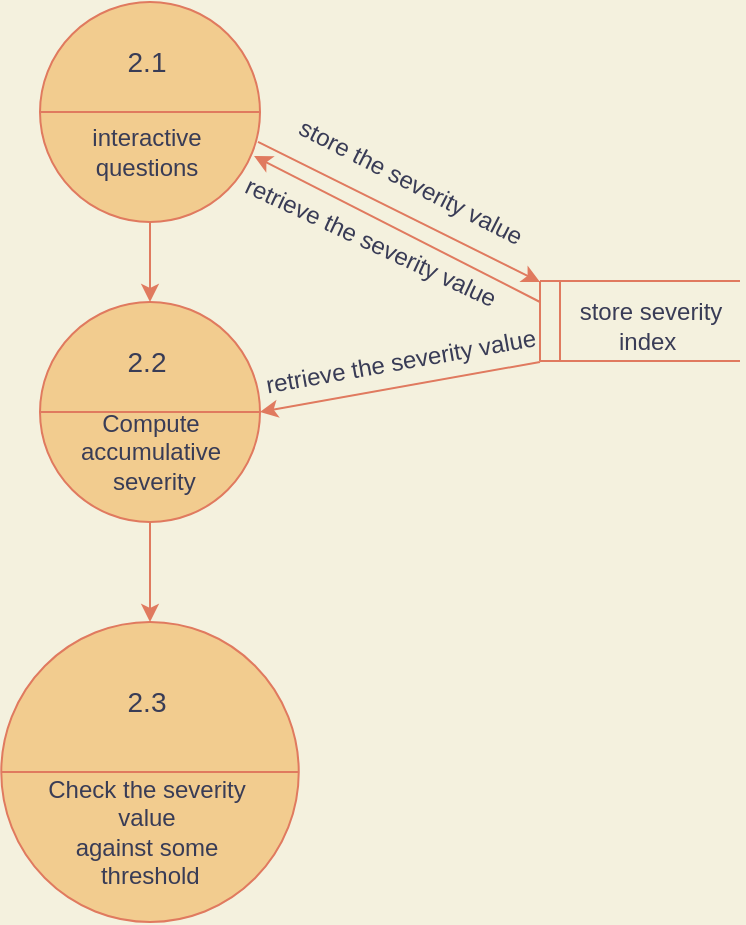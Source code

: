 <mxfile version="15.5.9" type="device"><diagram id="M4UeRgIRiExPcwXkE8v9" name="Page-1"><mxGraphModel dx="868" dy="1550" grid="1" gridSize="10" guides="1" tooltips="1" connect="1" arrows="1" fold="1" page="1" pageScale="1" pageWidth="850" pageHeight="1100" background="#F4F1DE" math="0" shadow="0"><root><mxCell id="0"/><mxCell id="1" parent="0"/><mxCell id="QLk8em8RytqH4QZetWTl-5" value="" style="endArrow=none;html=1;rounded=0;labelBackgroundColor=#F4F1DE;strokeColor=#E07A5F;fontColor=#393C56;" parent="1" edge="1"><mxGeometry width="50" height="50" relative="1" as="geometry"><mxPoint x="800" y="139.5" as="sourcePoint"/><mxPoint x="900" y="139.5" as="targetPoint"/></mxGeometry></mxCell><mxCell id="QLk8em8RytqH4QZetWTl-6" value="" style="endArrow=none;html=1;rounded=0;labelBackgroundColor=#F4F1DE;strokeColor=#E07A5F;fontColor=#393C56;" parent="1" edge="1"><mxGeometry width="50" height="50" relative="1" as="geometry"><mxPoint x="800" y="99.5" as="sourcePoint"/><mxPoint x="900" y="99.5" as="targetPoint"/></mxGeometry></mxCell><mxCell id="QLk8em8RytqH4QZetWTl-7" value="" style="endArrow=none;html=1;rounded=0;labelBackgroundColor=#F4F1DE;strokeColor=#E07A5F;fontColor=#393C56;" parent="1" edge="1"><mxGeometry width="50" height="50" relative="1" as="geometry"><mxPoint x="800" y="139.5" as="sourcePoint"/><mxPoint x="800" y="99.5" as="targetPoint"/></mxGeometry></mxCell><mxCell id="QLk8em8RytqH4QZetWTl-8" value="" style="endArrow=none;html=1;rounded=0;labelBackgroundColor=#F4F1DE;strokeColor=#E07A5F;fontColor=#393C56;" parent="1" edge="1"><mxGeometry width="50" height="50" relative="1" as="geometry"><mxPoint x="810" y="139.5" as="sourcePoint"/><mxPoint x="810" y="99.5" as="targetPoint"/></mxGeometry></mxCell><mxCell id="QLk8em8RytqH4QZetWTl-9" value="&lt;br&gt;store severity&lt;br&gt;index&amp;nbsp;" style="text;html=1;align=center;verticalAlign=middle;resizable=0;points=[];autosize=1;strokeColor=none;fillColor=none;fontColor=#393C56;" parent="1" vertex="1"><mxGeometry x="810" y="90" width="90" height="50" as="geometry"/></mxCell><mxCell id="QLk8em8RytqH4QZetWTl-10" value="" style="endArrow=classic;html=1;rounded=0;exitX=0.991;exitY=0.636;exitDx=0;exitDy=0;exitPerimeter=0;labelBackgroundColor=#F4F1DE;strokeColor=#E07A5F;fontColor=#393C56;" parent="1" source="QLk8em8RytqH4QZetWTl-25" edge="1"><mxGeometry width="50" height="50" relative="1" as="geometry"><mxPoint x="680" y="40" as="sourcePoint"/><mxPoint x="800" y="100" as="targetPoint"/></mxGeometry></mxCell><mxCell id="QLk8em8RytqH4QZetWTl-11" value="" style="endArrow=classic;html=1;rounded=0;entryX=0.973;entryY=0.7;entryDx=0;entryDy=0;entryPerimeter=0;labelBackgroundColor=#F4F1DE;strokeColor=#E07A5F;fontColor=#393C56;" parent="1" target="QLk8em8RytqH4QZetWTl-25" edge="1"><mxGeometry width="50" height="50" relative="1" as="geometry"><mxPoint x="800" y="110" as="sourcePoint"/><mxPoint x="680" y="50" as="targetPoint"/></mxGeometry></mxCell><mxCell id="QLk8em8RytqH4QZetWTl-12" value="store the severity value" style="text;html=1;align=center;verticalAlign=middle;resizable=0;points=[];autosize=1;strokeColor=none;fillColor=none;rotation=27;fontColor=#393C56;" parent="1" vertex="1"><mxGeometry x="665" y="40" width="140" height="20" as="geometry"/></mxCell><mxCell id="QLk8em8RytqH4QZetWTl-14" value="retrieve the severity value" style="text;html=1;align=center;verticalAlign=middle;resizable=0;points=[];autosize=1;strokeColor=none;fillColor=none;rotation=25;fontColor=#393C56;" parent="1" vertex="1"><mxGeometry x="640" y="70" width="150" height="20" as="geometry"/></mxCell><mxCell id="QLk8em8RytqH4QZetWTl-23" value="" style="endArrow=classic;html=1;rounded=0;entryX=1;entryY=0.5;entryDx=0;entryDy=0;labelBackgroundColor=#F4F1DE;strokeColor=#E07A5F;fontColor=#393C56;" parent="1" target="QLk8em8RytqH4QZetWTl-27" edge="1"><mxGeometry width="50" height="50" relative="1" as="geometry"><mxPoint x="800" y="140" as="sourcePoint"/><mxPoint x="680" y="160" as="targetPoint"/></mxGeometry></mxCell><mxCell id="QLk8em8RytqH4QZetWTl-25" value="" style="shape=lineEllipse;perimeter=ellipsePerimeter;whiteSpace=wrap;html=1;backgroundOutline=1;fillColor=#F2CC8F;strokeColor=#E07A5F;fontColor=#393C56;" parent="1" vertex="1"><mxGeometry x="550" y="-40" width="110" height="110" as="geometry"/></mxCell><mxCell id="QLk8em8RytqH4QZetWTl-26" value="&lt;span&gt;interactive&lt;/span&gt;&lt;br&gt;&lt;span&gt;questions&lt;/span&gt;" style="text;html=1;align=center;verticalAlign=middle;resizable=0;points=[];autosize=1;strokeColor=none;fillColor=none;fontColor=#393C56;" parent="1" vertex="1"><mxGeometry x="568.13" y="20" width="70" height="30" as="geometry"/></mxCell><mxCell id="QLk8em8RytqH4QZetWTl-27" value="" style="shape=lineEllipse;perimeter=ellipsePerimeter;whiteSpace=wrap;html=1;backgroundOutline=1;fillColor=#F2CC8F;strokeColor=#E07A5F;fontColor=#393C56;" parent="1" vertex="1"><mxGeometry x="550" y="110" width="110" height="110" as="geometry"/></mxCell><mxCell id="QLk8em8RytqH4QZetWTl-28" value="&lt;span&gt;Compute &lt;br&gt;accumulative &lt;br&gt;&amp;nbsp; severity&amp;nbsp;&lt;/span&gt;" style="text;html=1;align=center;verticalAlign=middle;resizable=0;points=[];autosize=1;strokeColor=none;fillColor=none;fontColor=#393C56;glass=1;" parent="1" vertex="1"><mxGeometry x="560.01" y="160" width="90" height="50" as="geometry"/></mxCell><mxCell id="QLk8em8RytqH4QZetWTl-29" value="" style="shape=lineEllipse;perimeter=ellipsePerimeter;whiteSpace=wrap;html=1;backgroundOutline=1;fillColor=#F2CC8F;strokeColor=#E07A5F;fontColor=#393C56;" parent="1" vertex="1"><mxGeometry x="530.63" y="270" width="148.75" height="150" as="geometry"/></mxCell><mxCell id="QLk8em8RytqH4QZetWTl-30" value="" style="endArrow=classic;html=1;rounded=0;exitX=0.5;exitY=1;exitDx=0;exitDy=0;entryX=0.5;entryY=0;entryDx=0;entryDy=0;labelBackgroundColor=#F4F1DE;strokeColor=#E07A5F;fontColor=#393C56;" parent="1" source="QLk8em8RytqH4QZetWTl-25" target="QLk8em8RytqH4QZetWTl-27" edge="1"><mxGeometry width="50" height="50" relative="1" as="geometry"><mxPoint x="580" y="160" as="sourcePoint"/><mxPoint x="630" y="110" as="targetPoint"/></mxGeometry></mxCell><mxCell id="QLk8em8RytqH4QZetWTl-31" value="retrieve the severity value" style="text;html=1;align=center;verticalAlign=middle;resizable=0;points=[];autosize=1;strokeColor=none;fillColor=none;rotation=-10;fontColor=#393C56;" parent="1" vertex="1"><mxGeometry x="655" y="130" width="150" height="20" as="geometry"/></mxCell><mxCell id="QLk8em8RytqH4QZetWTl-32" value="Check the severity &lt;br&gt;value &lt;br&gt;against some&lt;br&gt;&amp;nbsp;threshold" style="text;html=1;align=center;verticalAlign=middle;resizable=0;points=[];autosize=1;strokeColor=none;fillColor=none;fontColor=#393C56;" parent="1" vertex="1"><mxGeometry x="548.13" y="345" width="110" height="60" as="geometry"/></mxCell><mxCell id="QLk8em8RytqH4QZetWTl-36" value="" style="endArrow=classic;html=1;rounded=0;entryX=0.5;entryY=0;entryDx=0;entryDy=0;labelBackgroundColor=#F4F1DE;strokeColor=#E07A5F;fontColor=#393C56;" parent="1" target="QLk8em8RytqH4QZetWTl-29" edge="1"><mxGeometry width="50" height="50" relative="1" as="geometry"><mxPoint x="605" y="220" as="sourcePoint"/><mxPoint x="655" y="170" as="targetPoint"/></mxGeometry></mxCell><mxCell id="QLk8em8RytqH4QZetWTl-37" value="&lt;font style=&quot;font-size: 14px&quot;&gt;2.1&lt;/font&gt;" style="text;html=1;align=center;verticalAlign=middle;resizable=0;points=[];autosize=1;strokeColor=none;fillColor=none;fontColor=#393C56;" parent="1" vertex="1"><mxGeometry x="588.13" y="-20" width="30" height="20" as="geometry"/></mxCell><mxCell id="QLk8em8RytqH4QZetWTl-38" value="2.2" style="text;html=1;align=center;verticalAlign=middle;resizable=0;points=[];autosize=1;strokeColor=none;fillColor=none;fontSize=14;fontColor=#393C56;" parent="1" vertex="1"><mxGeometry x="588.13" y="130" width="30" height="20" as="geometry"/></mxCell><mxCell id="QLk8em8RytqH4QZetWTl-39" value="2.3" style="text;html=1;align=center;verticalAlign=middle;resizable=0;points=[];autosize=1;strokeColor=none;fillColor=none;fontSize=14;fontColor=#393C56;" parent="1" vertex="1"><mxGeometry x="588.13" y="300" width="30" height="20" as="geometry"/></mxCell></root></mxGraphModel></diagram></mxfile>